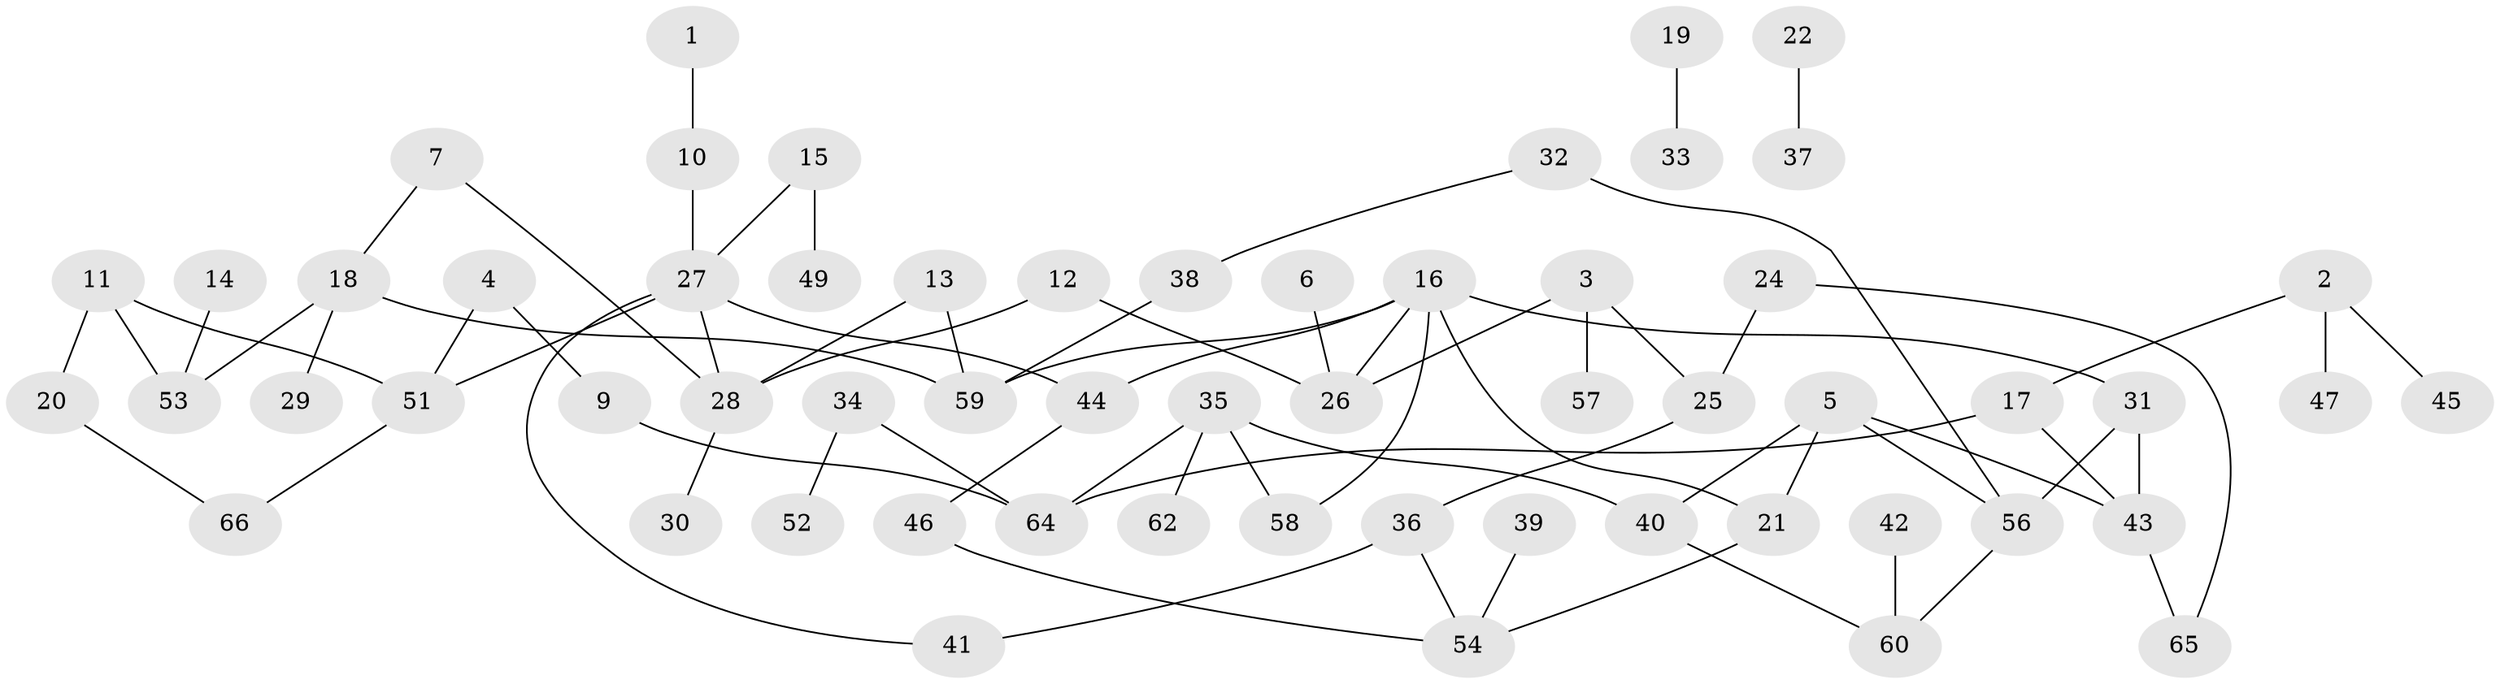 // original degree distribution, {1: 0.33695652173913043, 3: 0.20652173913043478, 2: 0.20652173913043478, 0: 0.07608695652173914, 4: 0.13043478260869565, 6: 0.021739130434782608, 5: 0.021739130434782608}
// Generated by graph-tools (version 1.1) at 2025/48/03/04/25 22:48:29]
// undirected, 59 vertices, 72 edges
graph export_dot {
  node [color=gray90,style=filled];
  1;
  2;
  3;
  4;
  5;
  6;
  7;
  9;
  10;
  11;
  12;
  13;
  14;
  15;
  16;
  17;
  18;
  19;
  20;
  21;
  22;
  24;
  25;
  26;
  27;
  28;
  29;
  30;
  31;
  32;
  33;
  34;
  35;
  36;
  37;
  38;
  39;
  40;
  41;
  42;
  43;
  44;
  45;
  46;
  47;
  49;
  51;
  52;
  53;
  54;
  56;
  57;
  58;
  59;
  60;
  62;
  64;
  65;
  66;
  1 -- 10 [weight=1.0];
  2 -- 17 [weight=1.0];
  2 -- 45 [weight=1.0];
  2 -- 47 [weight=1.0];
  3 -- 25 [weight=1.0];
  3 -- 26 [weight=1.0];
  3 -- 57 [weight=1.0];
  4 -- 9 [weight=1.0];
  4 -- 51 [weight=1.0];
  5 -- 21 [weight=1.0];
  5 -- 40 [weight=1.0];
  5 -- 43 [weight=1.0];
  5 -- 56 [weight=1.0];
  6 -- 26 [weight=1.0];
  7 -- 18 [weight=1.0];
  7 -- 28 [weight=1.0];
  9 -- 64 [weight=1.0];
  10 -- 27 [weight=1.0];
  11 -- 20 [weight=1.0];
  11 -- 51 [weight=1.0];
  11 -- 53 [weight=1.0];
  12 -- 26 [weight=1.0];
  12 -- 28 [weight=1.0];
  13 -- 28 [weight=1.0];
  13 -- 59 [weight=1.0];
  14 -- 53 [weight=1.0];
  15 -- 27 [weight=1.0];
  15 -- 49 [weight=1.0];
  16 -- 21 [weight=1.0];
  16 -- 26 [weight=1.0];
  16 -- 31 [weight=1.0];
  16 -- 44 [weight=1.0];
  16 -- 58 [weight=1.0];
  16 -- 59 [weight=1.0];
  17 -- 43 [weight=1.0];
  17 -- 64 [weight=1.0];
  18 -- 29 [weight=1.0];
  18 -- 53 [weight=1.0];
  18 -- 59 [weight=1.0];
  19 -- 33 [weight=1.0];
  20 -- 66 [weight=1.0];
  21 -- 54 [weight=1.0];
  22 -- 37 [weight=1.0];
  24 -- 25 [weight=1.0];
  24 -- 65 [weight=1.0];
  25 -- 36 [weight=1.0];
  27 -- 28 [weight=1.0];
  27 -- 41 [weight=1.0];
  27 -- 44 [weight=1.0];
  27 -- 51 [weight=1.0];
  28 -- 30 [weight=1.0];
  31 -- 43 [weight=1.0];
  31 -- 56 [weight=1.0];
  32 -- 38 [weight=1.0];
  32 -- 56 [weight=1.0];
  34 -- 52 [weight=1.0];
  34 -- 64 [weight=1.0];
  35 -- 40 [weight=1.0];
  35 -- 58 [weight=1.0];
  35 -- 62 [weight=1.0];
  35 -- 64 [weight=1.0];
  36 -- 41 [weight=1.0];
  36 -- 54 [weight=1.0];
  38 -- 59 [weight=1.0];
  39 -- 54 [weight=1.0];
  40 -- 60 [weight=1.0];
  42 -- 60 [weight=1.0];
  43 -- 65 [weight=1.0];
  44 -- 46 [weight=1.0];
  46 -- 54 [weight=1.0];
  51 -- 66 [weight=1.0];
  56 -- 60 [weight=1.0];
}
